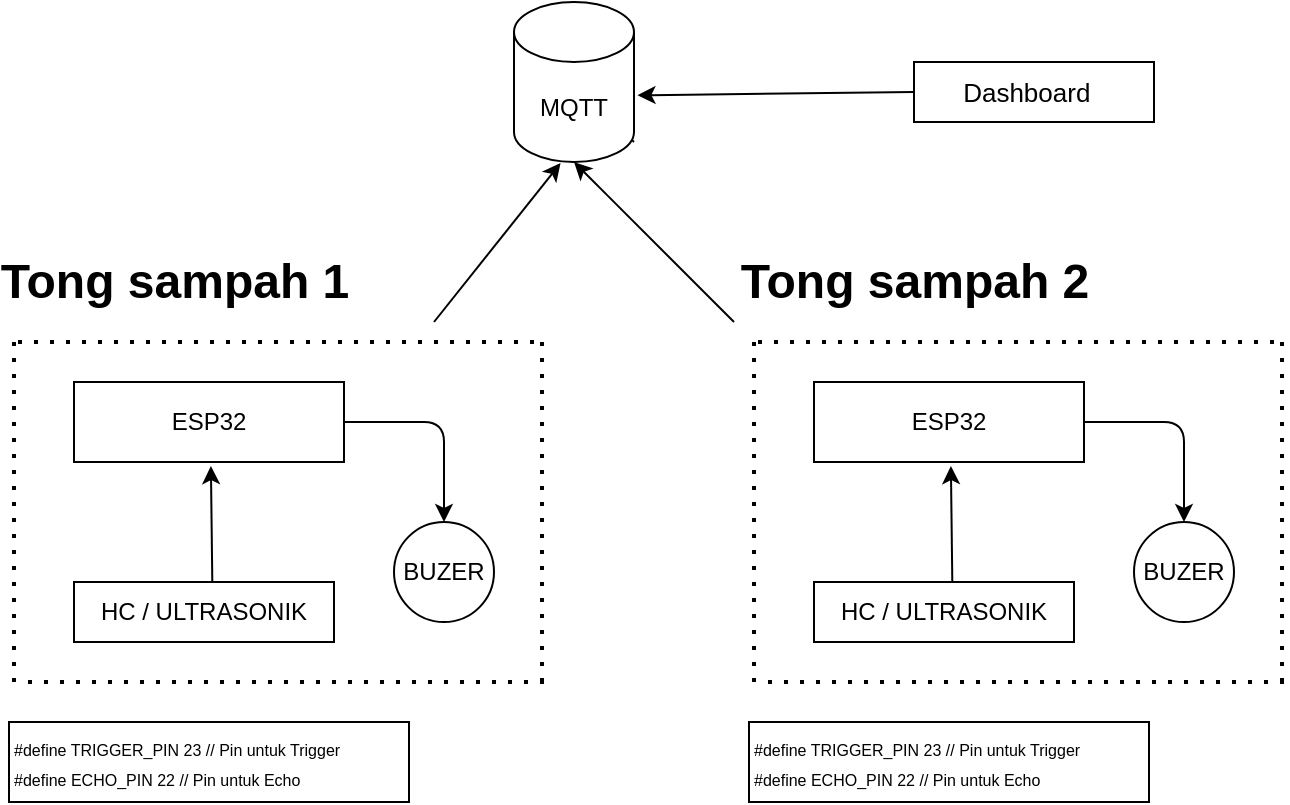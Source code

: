 <mxfile>
    <diagram id="1cdiKSfY0_i7nyihkiWr" name="Page-1">
        <mxGraphModel dx="1131" dy="628" grid="1" gridSize="10" guides="1" tooltips="1" connect="1" arrows="1" fold="1" page="1" pageScale="1" pageWidth="850" pageHeight="1100" math="0" shadow="0">
            <root>
                <mxCell id="0"/>
                <mxCell id="1" parent="0"/>
                <mxCell id="2" value="ESP32" style="rounded=0;whiteSpace=wrap;html=1;" parent="1" vertex="1">
                    <mxGeometry x="190" y="220" width="135" height="40" as="geometry"/>
                </mxCell>
                <mxCell id="33" style="edgeStyle=none;html=1;fontSize=8;" parent="1" source="4" edge="1">
                    <mxGeometry relative="1" as="geometry">
                        <mxPoint x="450" y="80" as="targetPoint"/>
                    </mxGeometry>
                </mxCell>
                <mxCell id="4" value="MQTT" style="shape=cylinder3;whiteSpace=wrap;html=1;boundedLbl=1;backgroundOutline=1;size=15;" parent="1" vertex="1">
                    <mxGeometry x="410" y="30" width="60" height="80" as="geometry"/>
                </mxCell>
                <mxCell id="7" value="" style="endArrow=none;dashed=1;html=1;dashPattern=1 3;strokeWidth=2;" parent="1" edge="1">
                    <mxGeometry width="50" height="50" relative="1" as="geometry">
                        <mxPoint x="160" y="370" as="sourcePoint"/>
                        <mxPoint x="160" y="200" as="targetPoint"/>
                    </mxGeometry>
                </mxCell>
                <mxCell id="8" value="" style="endArrow=none;dashed=1;html=1;dashPattern=1 3;strokeWidth=2;" parent="1" edge="1">
                    <mxGeometry width="50" height="50" relative="1" as="geometry">
                        <mxPoint x="420" y="200" as="sourcePoint"/>
                        <mxPoint x="160" y="200" as="targetPoint"/>
                    </mxGeometry>
                </mxCell>
                <mxCell id="10" value="HC / ULTRASONIK" style="rounded=0;whiteSpace=wrap;html=1;" parent="1" vertex="1">
                    <mxGeometry x="190" y="320" width="130" height="30" as="geometry"/>
                </mxCell>
                <mxCell id="12" value="BUZER" style="ellipse;whiteSpace=wrap;html=1;aspect=fixed;" parent="1" vertex="1">
                    <mxGeometry x="350" y="290" width="50" height="50" as="geometry"/>
                </mxCell>
                <mxCell id="13" value="" style="endArrow=classic;html=1;entryX=0.5;entryY=0;entryDx=0;entryDy=0;exitX=1;exitY=0.5;exitDx=0;exitDy=0;" parent="1" source="2" target="12" edge="1">
                    <mxGeometry width="50" height="50" relative="1" as="geometry">
                        <mxPoint x="280" y="310" as="sourcePoint"/>
                        <mxPoint x="330" y="260" as="targetPoint"/>
                        <Array as="points">
                            <mxPoint x="375" y="240"/>
                        </Array>
                    </mxGeometry>
                </mxCell>
                <mxCell id="16" value="" style="endArrow=classic;html=1;entryX=0.507;entryY=1.051;entryDx=0;entryDy=0;entryPerimeter=0;exitX=0.532;exitY=0.013;exitDx=0;exitDy=0;exitPerimeter=0;" parent="1" source="10" target="2" edge="1">
                    <mxGeometry width="50" height="50" relative="1" as="geometry">
                        <mxPoint x="240" y="320" as="sourcePoint"/>
                        <mxPoint x="290" y="270" as="targetPoint"/>
                    </mxGeometry>
                </mxCell>
                <mxCell id="17" value="" style="endArrow=none;dashed=1;html=1;dashPattern=1 3;strokeWidth=2;" parent="1" edge="1">
                    <mxGeometry width="50" height="50" relative="1" as="geometry">
                        <mxPoint x="424" y="370" as="sourcePoint"/>
                        <mxPoint x="424" y="200" as="targetPoint"/>
                    </mxGeometry>
                </mxCell>
                <mxCell id="18" value="" style="endArrow=none;dashed=1;html=1;dashPattern=1 3;strokeWidth=2;" parent="1" edge="1">
                    <mxGeometry width="50" height="50" relative="1" as="geometry">
                        <mxPoint x="425" y="370" as="sourcePoint"/>
                        <mxPoint x="165" y="370" as="targetPoint"/>
                    </mxGeometry>
                </mxCell>
                <mxCell id="19" value="&lt;font style=&quot;font-size: 8px;&quot;&gt;&lt;span class=&quot;hljs-meta&quot;&gt;#&lt;span class=&quot;hljs-keyword&quot;&gt;define&lt;/span&gt; TRIGGER_PIN  23  &lt;span class=&quot;hljs-comment&quot;&gt;// Pin untuk Trigger&lt;/span&gt;&lt;/span&gt;&lt;br&gt;&lt;span class=&quot;hljs-meta&quot;&gt;#&lt;span class=&quot;hljs-keyword&quot;&gt;define&lt;/span&gt; ECHO_PIN     22  &lt;span class=&quot;hljs-comment&quot;&gt;// Pin untuk Echo&lt;/span&gt;&lt;/span&gt;&lt;/font&gt;" style="rounded=0;whiteSpace=wrap;html=1;align=left;" parent="1" vertex="1">
                    <mxGeometry x="157.5" y="390" width="200" height="40" as="geometry"/>
                </mxCell>
                <mxCell id="20" value="Tong sampah 1" style="text;strokeColor=none;fillColor=none;html=1;fontSize=24;fontStyle=1;verticalAlign=middle;align=center;" parent="1" vertex="1">
                    <mxGeometry x="190" y="150" width="100" height="40" as="geometry"/>
                </mxCell>
                <mxCell id="21" value="ESP32" style="rounded=0;whiteSpace=wrap;html=1;" parent="1" vertex="1">
                    <mxGeometry x="560" y="220" width="135" height="40" as="geometry"/>
                </mxCell>
                <mxCell id="22" value="" style="endArrow=none;dashed=1;html=1;dashPattern=1 3;strokeWidth=2;" parent="1" edge="1">
                    <mxGeometry width="50" height="50" relative="1" as="geometry">
                        <mxPoint x="530" y="370" as="sourcePoint"/>
                        <mxPoint x="530" y="200.0" as="targetPoint"/>
                    </mxGeometry>
                </mxCell>
                <mxCell id="23" value="" style="endArrow=none;dashed=1;html=1;dashPattern=1 3;strokeWidth=2;" parent="1" edge="1">
                    <mxGeometry width="50" height="50" relative="1" as="geometry">
                        <mxPoint x="790" y="200.0" as="sourcePoint"/>
                        <mxPoint x="530" y="200.0" as="targetPoint"/>
                    </mxGeometry>
                </mxCell>
                <mxCell id="24" value="HC / ULTRASONIK" style="rounded=0;whiteSpace=wrap;html=1;" parent="1" vertex="1">
                    <mxGeometry x="560" y="320" width="130" height="30" as="geometry"/>
                </mxCell>
                <mxCell id="25" value="BUZER" style="ellipse;whiteSpace=wrap;html=1;aspect=fixed;" parent="1" vertex="1">
                    <mxGeometry x="720" y="290" width="50" height="50" as="geometry"/>
                </mxCell>
                <mxCell id="26" value="" style="endArrow=classic;html=1;entryX=0.5;entryY=0;entryDx=0;entryDy=0;exitX=1;exitY=0.5;exitDx=0;exitDy=0;" parent="1" source="21" target="25" edge="1">
                    <mxGeometry width="50" height="50" relative="1" as="geometry">
                        <mxPoint x="650" y="310" as="sourcePoint"/>
                        <mxPoint x="700" y="260" as="targetPoint"/>
                        <Array as="points">
                            <mxPoint x="745" y="240"/>
                        </Array>
                    </mxGeometry>
                </mxCell>
                <mxCell id="27" value="" style="endArrow=classic;html=1;entryX=0.507;entryY=1.051;entryDx=0;entryDy=0;entryPerimeter=0;exitX=0.532;exitY=0.013;exitDx=0;exitDy=0;exitPerimeter=0;" parent="1" source="24" target="21" edge="1">
                    <mxGeometry width="50" height="50" relative="1" as="geometry">
                        <mxPoint x="610" y="320" as="sourcePoint"/>
                        <mxPoint x="660" y="270" as="targetPoint"/>
                    </mxGeometry>
                </mxCell>
                <mxCell id="28" value="" style="endArrow=none;dashed=1;html=1;dashPattern=1 3;strokeWidth=2;" parent="1" edge="1">
                    <mxGeometry width="50" height="50" relative="1" as="geometry">
                        <mxPoint x="794" y="370" as="sourcePoint"/>
                        <mxPoint x="794" y="200.0" as="targetPoint"/>
                    </mxGeometry>
                </mxCell>
                <mxCell id="29" value="" style="endArrow=none;dashed=1;html=1;dashPattern=1 3;strokeWidth=2;" parent="1" edge="1">
                    <mxGeometry width="50" height="50" relative="1" as="geometry">
                        <mxPoint x="795" y="370" as="sourcePoint"/>
                        <mxPoint x="535" y="370" as="targetPoint"/>
                    </mxGeometry>
                </mxCell>
                <mxCell id="30" value="&lt;font style=&quot;font-size: 8px;&quot;&gt;&lt;span class=&quot;hljs-meta&quot;&gt;#&lt;span class=&quot;hljs-keyword&quot;&gt;define&lt;/span&gt; TRIGGER_PIN  23  &lt;span class=&quot;hljs-comment&quot;&gt;// Pin untuk Trigger&lt;/span&gt;&lt;/span&gt;&lt;br&gt;&lt;span class=&quot;hljs-meta&quot;&gt;#&lt;span class=&quot;hljs-keyword&quot;&gt;define&lt;/span&gt; ECHO_PIN     22  &lt;span class=&quot;hljs-comment&quot;&gt;// Pin untuk Echo&lt;/span&gt;&lt;/span&gt;&lt;/font&gt;" style="rounded=0;whiteSpace=wrap;html=1;align=left;" parent="1" vertex="1">
                    <mxGeometry x="527.5" y="390" width="200" height="40" as="geometry"/>
                </mxCell>
                <mxCell id="31" value="Tong sampah 2" style="text;strokeColor=none;fillColor=none;html=1;fontSize=24;fontStyle=1;verticalAlign=middle;align=center;" parent="1" vertex="1">
                    <mxGeometry x="560" y="150" width="100" height="40" as="geometry"/>
                </mxCell>
                <mxCell id="32" value="" style="endArrow=classic;html=1;fontSize=8;entryX=0.388;entryY=1.007;entryDx=0;entryDy=0;entryPerimeter=0;" parent="1" target="4" edge="1">
                    <mxGeometry width="50" height="50" relative="1" as="geometry">
                        <mxPoint x="370" y="190" as="sourcePoint"/>
                        <mxPoint x="450" y="90" as="targetPoint"/>
                    </mxGeometry>
                </mxCell>
                <mxCell id="35" value="" style="endArrow=classic;html=1;fontSize=8;entryX=0.5;entryY=1;entryDx=0;entryDy=0;entryPerimeter=0;" parent="1" target="4" edge="1">
                    <mxGeometry width="50" height="50" relative="1" as="geometry">
                        <mxPoint x="520" y="190" as="sourcePoint"/>
                        <mxPoint x="530" y="120" as="targetPoint"/>
                        <Array as="points">
                            <mxPoint x="450" y="120"/>
                        </Array>
                    </mxGeometry>
                </mxCell>
                <mxCell id="36" value="&lt;font style=&quot;font-size: 13px;&quot;&gt;Dashboard&amp;nbsp;&amp;nbsp;&lt;/font&gt;" style="rounded=0;whiteSpace=wrap;html=1;fontSize=8;" parent="1" vertex="1">
                    <mxGeometry x="610" y="60" width="120" height="30" as="geometry"/>
                </mxCell>
                <mxCell id="37" value="" style="endArrow=classic;html=1;fontSize=13;exitX=0;exitY=0.5;exitDx=0;exitDy=0;entryX=1.029;entryY=0.583;entryDx=0;entryDy=0;entryPerimeter=0;" parent="1" source="36" target="4" edge="1">
                    <mxGeometry width="50" height="50" relative="1" as="geometry">
                        <mxPoint x="550" y="110" as="sourcePoint"/>
                        <mxPoint x="600" y="60" as="targetPoint"/>
                    </mxGeometry>
                </mxCell>
            </root>
        </mxGraphModel>
    </diagram>
</mxfile>